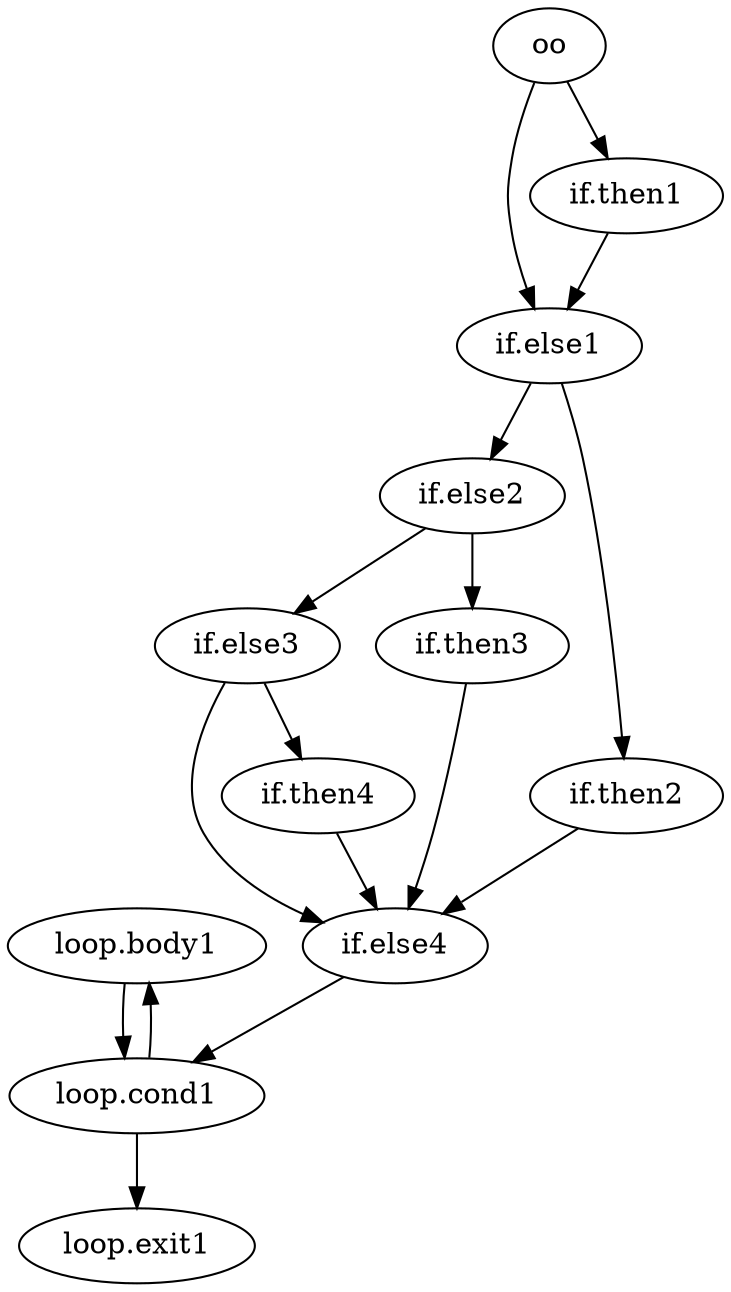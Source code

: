 digraph program {
    "loop.body1" -> "loop.cond1"
    "loop.cond1" -> "loop.exit1"
    "loop.cond1" -> "loop.body1"
    "if.else4" -> "loop.cond1"
    "if.then4" -> "if.else4"
    "if.else3" -> "if.else4"
    "if.else3" -> "if.then4"
    "if.then3" -> "if.else4"
    "if.else2" -> "if.else3"
    "if.else2" -> "if.then3"
    "if.then2" -> "if.else4"
    "if.else1" -> "if.else2"
    "if.else1" -> "if.then2"
    "if.then1" -> "if.else1"
    "oo" -> "if.else1"
    "oo" -> "if.then1"
    
}
